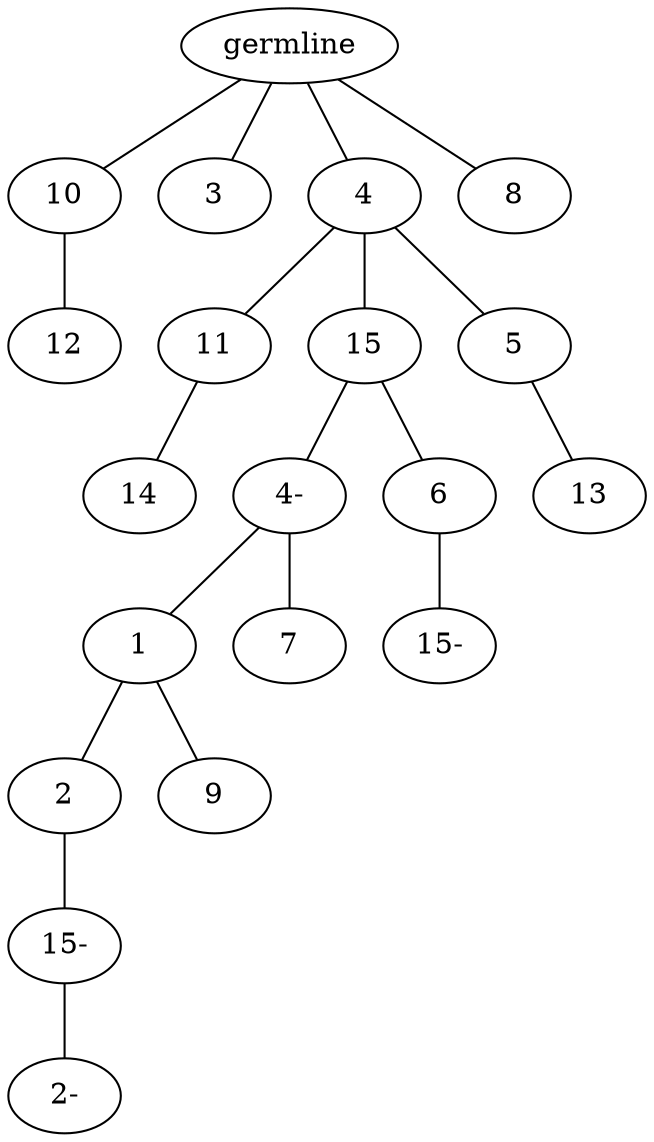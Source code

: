 graph tree {
    "139957486695376" [label="germline"];
    "139957487208480" [label="10"];
    "139957487209632" [label="12"];
    "139957487209536" [label="3"];
    "139957487208672" [label="4"];
    "139957487210352" [label="11"];
    "139957487276528" [label="14"];
    "139957487276432" [label="15"];
    "139957487277056" [label="4-"];
    "139957487277536" [label="1"];
    "139957487277968" [label="2"];
    "139957487278400" [label="15-"];
    "139957487278832" [label="2-"];
    "139957487278304" [label="9"];
    "139957487277632" [label="7"];
    "139957487277200" [label="6"];
    "139957487209104" [label="15-"];
    "139957487276096" [label="5"];
    "139957487279696" [label="13"];
    "139957487210400" [label="8"];
    "139957486695376" -- "139957487208480";
    "139957486695376" -- "139957487209536";
    "139957486695376" -- "139957487208672";
    "139957486695376" -- "139957487210400";
    "139957487208480" -- "139957487209632";
    "139957487208672" -- "139957487210352";
    "139957487208672" -- "139957487276432";
    "139957487208672" -- "139957487276096";
    "139957487210352" -- "139957487276528";
    "139957487276432" -- "139957487277056";
    "139957487276432" -- "139957487277200";
    "139957487277056" -- "139957487277536";
    "139957487277056" -- "139957487277632";
    "139957487277536" -- "139957487277968";
    "139957487277536" -- "139957487278304";
    "139957487277968" -- "139957487278400";
    "139957487278400" -- "139957487278832";
    "139957487277200" -- "139957487209104";
    "139957487276096" -- "139957487279696";
}
